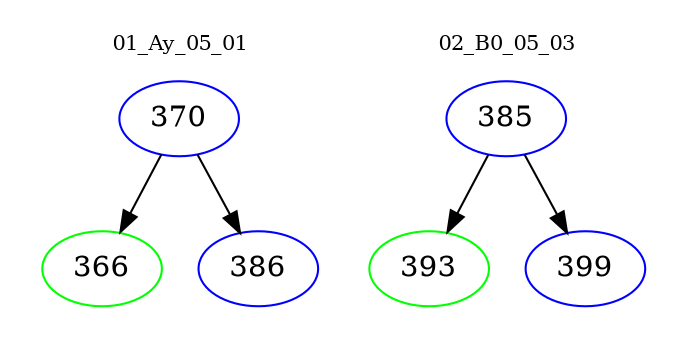 digraph{
subgraph cluster_0 {
color = white
label = "01_Ay_05_01";
fontsize=10;
T0_370 [label="370", color="blue"]
T0_370 -> T0_366 [color="black"]
T0_366 [label="366", color="green"]
T0_370 -> T0_386 [color="black"]
T0_386 [label="386", color="blue"]
}
subgraph cluster_1 {
color = white
label = "02_B0_05_03";
fontsize=10;
T1_385 [label="385", color="blue"]
T1_385 -> T1_393 [color="black"]
T1_393 [label="393", color="green"]
T1_385 -> T1_399 [color="black"]
T1_399 [label="399", color="blue"]
}
}
